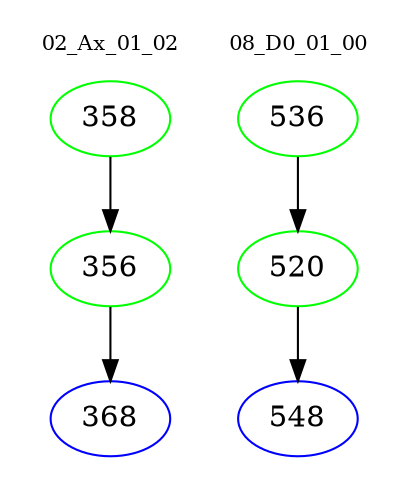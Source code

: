 digraph{
subgraph cluster_0 {
color = white
label = "02_Ax_01_02";
fontsize=10;
T0_358 [label="358", color="green"]
T0_358 -> T0_356 [color="black"]
T0_356 [label="356", color="green"]
T0_356 -> T0_368 [color="black"]
T0_368 [label="368", color="blue"]
}
subgraph cluster_1 {
color = white
label = "08_D0_01_00";
fontsize=10;
T1_536 [label="536", color="green"]
T1_536 -> T1_520 [color="black"]
T1_520 [label="520", color="green"]
T1_520 -> T1_548 [color="black"]
T1_548 [label="548", color="blue"]
}
}

